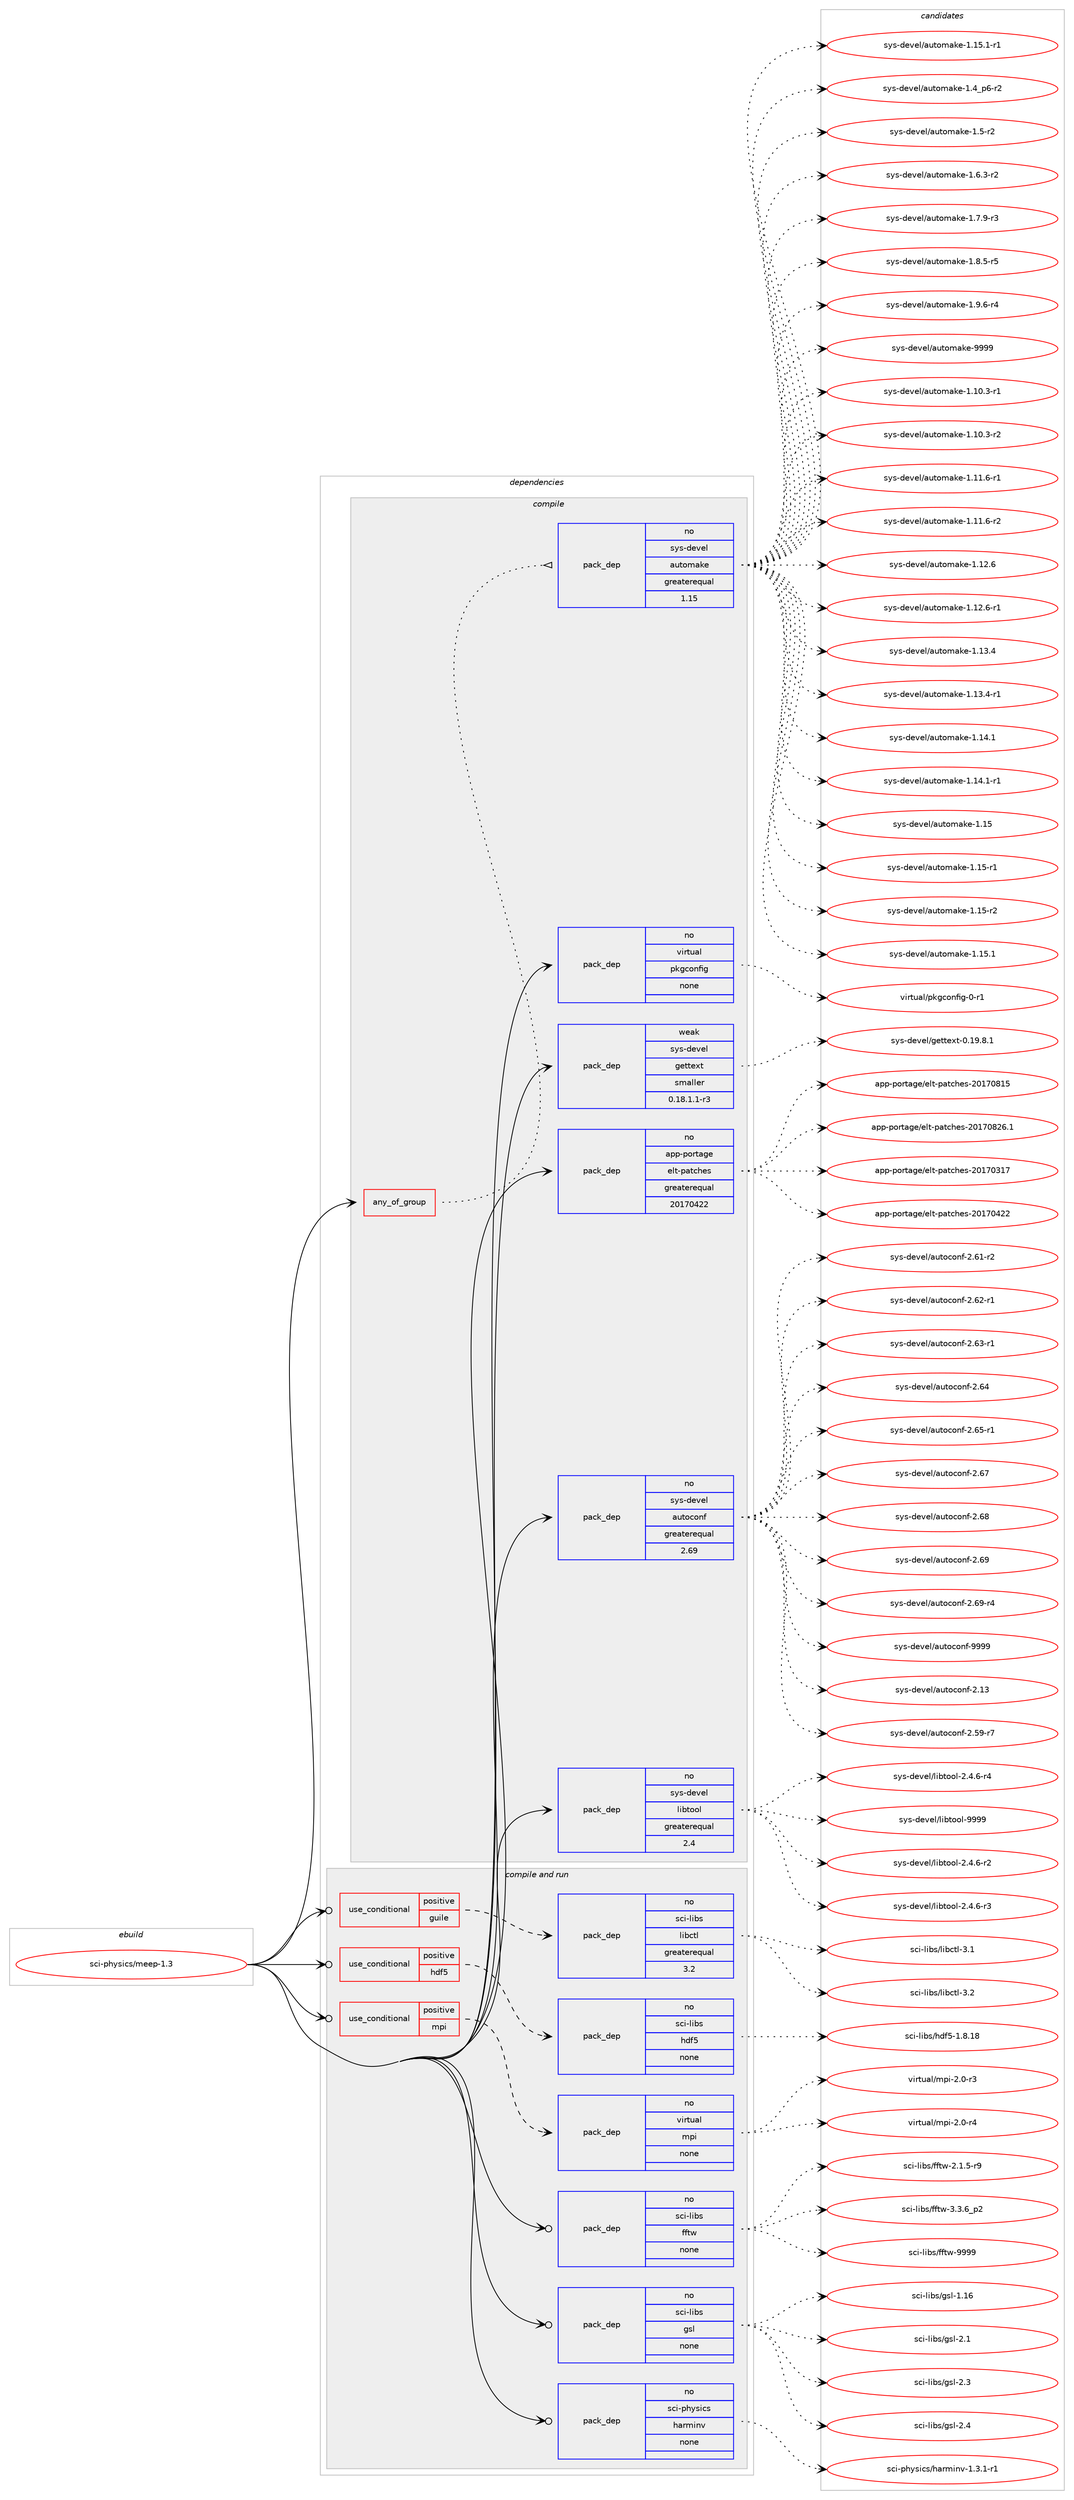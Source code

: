 digraph prolog {

# *************
# Graph options
# *************

newrank=true;
concentrate=true;
compound=true;
graph [rankdir=LR,fontname=Helvetica,fontsize=10,ranksep=1.5];#, ranksep=2.5, nodesep=0.2];
edge  [arrowhead=vee];
node  [fontname=Helvetica,fontsize=10];

# **********
# The ebuild
# **********

subgraph cluster_leftcol {
color=gray;
rank=same;
label=<<i>ebuild</i>>;
id [label="sci-physics/meep-1.3", color=red, width=4, href="../sci-physics/meep-1.3.svg"];
}

# ****************
# The dependencies
# ****************

subgraph cluster_midcol {
color=gray;
label=<<i>dependencies</i>>;
subgraph cluster_compile {
fillcolor="#eeeeee";
style=filled;
label=<<i>compile</i>>;
subgraph any7770 {
dependency458214 [label=<<TABLE BORDER="0" CELLBORDER="1" CELLSPACING="0" CELLPADDING="4"><TR><TD CELLPADDING="10">any_of_group</TD></TR></TABLE>>, shape=none, color=red];subgraph pack338153 {
dependency458215 [label=<<TABLE BORDER="0" CELLBORDER="1" CELLSPACING="0" CELLPADDING="4" WIDTH="220"><TR><TD ROWSPAN="6" CELLPADDING="30">pack_dep</TD></TR><TR><TD WIDTH="110">no</TD></TR><TR><TD>sys-devel</TD></TR><TR><TD>automake</TD></TR><TR><TD>greaterequal</TD></TR><TR><TD>1.15</TD></TR></TABLE>>, shape=none, color=blue];
}
dependency458214:e -> dependency458215:w [weight=20,style="dotted",arrowhead="oinv"];
}
id:e -> dependency458214:w [weight=20,style="solid",arrowhead="vee"];
subgraph pack338154 {
dependency458216 [label=<<TABLE BORDER="0" CELLBORDER="1" CELLSPACING="0" CELLPADDING="4" WIDTH="220"><TR><TD ROWSPAN="6" CELLPADDING="30">pack_dep</TD></TR><TR><TD WIDTH="110">no</TD></TR><TR><TD>app-portage</TD></TR><TR><TD>elt-patches</TD></TR><TR><TD>greaterequal</TD></TR><TR><TD>20170422</TD></TR></TABLE>>, shape=none, color=blue];
}
id:e -> dependency458216:w [weight=20,style="solid",arrowhead="vee"];
subgraph pack338155 {
dependency458217 [label=<<TABLE BORDER="0" CELLBORDER="1" CELLSPACING="0" CELLPADDING="4" WIDTH="220"><TR><TD ROWSPAN="6" CELLPADDING="30">pack_dep</TD></TR><TR><TD WIDTH="110">no</TD></TR><TR><TD>sys-devel</TD></TR><TR><TD>autoconf</TD></TR><TR><TD>greaterequal</TD></TR><TR><TD>2.69</TD></TR></TABLE>>, shape=none, color=blue];
}
id:e -> dependency458217:w [weight=20,style="solid",arrowhead="vee"];
subgraph pack338156 {
dependency458218 [label=<<TABLE BORDER="0" CELLBORDER="1" CELLSPACING="0" CELLPADDING="4" WIDTH="220"><TR><TD ROWSPAN="6" CELLPADDING="30">pack_dep</TD></TR><TR><TD WIDTH="110">no</TD></TR><TR><TD>sys-devel</TD></TR><TR><TD>libtool</TD></TR><TR><TD>greaterequal</TD></TR><TR><TD>2.4</TD></TR></TABLE>>, shape=none, color=blue];
}
id:e -> dependency458218:w [weight=20,style="solid",arrowhead="vee"];
subgraph pack338157 {
dependency458219 [label=<<TABLE BORDER="0" CELLBORDER="1" CELLSPACING="0" CELLPADDING="4" WIDTH="220"><TR><TD ROWSPAN="6" CELLPADDING="30">pack_dep</TD></TR><TR><TD WIDTH="110">no</TD></TR><TR><TD>virtual</TD></TR><TR><TD>pkgconfig</TD></TR><TR><TD>none</TD></TR><TR><TD></TD></TR></TABLE>>, shape=none, color=blue];
}
id:e -> dependency458219:w [weight=20,style="solid",arrowhead="vee"];
subgraph pack338158 {
dependency458220 [label=<<TABLE BORDER="0" CELLBORDER="1" CELLSPACING="0" CELLPADDING="4" WIDTH="220"><TR><TD ROWSPAN="6" CELLPADDING="30">pack_dep</TD></TR><TR><TD WIDTH="110">weak</TD></TR><TR><TD>sys-devel</TD></TR><TR><TD>gettext</TD></TR><TR><TD>smaller</TD></TR><TR><TD>0.18.1.1-r3</TD></TR></TABLE>>, shape=none, color=blue];
}
id:e -> dependency458220:w [weight=20,style="solid",arrowhead="vee"];
}
subgraph cluster_compileandrun {
fillcolor="#eeeeee";
style=filled;
label=<<i>compile and run</i>>;
subgraph cond112041 {
dependency458221 [label=<<TABLE BORDER="0" CELLBORDER="1" CELLSPACING="0" CELLPADDING="4"><TR><TD ROWSPAN="3" CELLPADDING="10">use_conditional</TD></TR><TR><TD>positive</TD></TR><TR><TD>guile</TD></TR></TABLE>>, shape=none, color=red];
subgraph pack338159 {
dependency458222 [label=<<TABLE BORDER="0" CELLBORDER="1" CELLSPACING="0" CELLPADDING="4" WIDTH="220"><TR><TD ROWSPAN="6" CELLPADDING="30">pack_dep</TD></TR><TR><TD WIDTH="110">no</TD></TR><TR><TD>sci-libs</TD></TR><TR><TD>libctl</TD></TR><TR><TD>greaterequal</TD></TR><TR><TD>3.2</TD></TR></TABLE>>, shape=none, color=blue];
}
dependency458221:e -> dependency458222:w [weight=20,style="dashed",arrowhead="vee"];
}
id:e -> dependency458221:w [weight=20,style="solid",arrowhead="odotvee"];
subgraph cond112042 {
dependency458223 [label=<<TABLE BORDER="0" CELLBORDER="1" CELLSPACING="0" CELLPADDING="4"><TR><TD ROWSPAN="3" CELLPADDING="10">use_conditional</TD></TR><TR><TD>positive</TD></TR><TR><TD>hdf5</TD></TR></TABLE>>, shape=none, color=red];
subgraph pack338160 {
dependency458224 [label=<<TABLE BORDER="0" CELLBORDER="1" CELLSPACING="0" CELLPADDING="4" WIDTH="220"><TR><TD ROWSPAN="6" CELLPADDING="30">pack_dep</TD></TR><TR><TD WIDTH="110">no</TD></TR><TR><TD>sci-libs</TD></TR><TR><TD>hdf5</TD></TR><TR><TD>none</TD></TR><TR><TD></TD></TR></TABLE>>, shape=none, color=blue];
}
dependency458223:e -> dependency458224:w [weight=20,style="dashed",arrowhead="vee"];
}
id:e -> dependency458223:w [weight=20,style="solid",arrowhead="odotvee"];
subgraph cond112043 {
dependency458225 [label=<<TABLE BORDER="0" CELLBORDER="1" CELLSPACING="0" CELLPADDING="4"><TR><TD ROWSPAN="3" CELLPADDING="10">use_conditional</TD></TR><TR><TD>positive</TD></TR><TR><TD>mpi</TD></TR></TABLE>>, shape=none, color=red];
subgraph pack338161 {
dependency458226 [label=<<TABLE BORDER="0" CELLBORDER="1" CELLSPACING="0" CELLPADDING="4" WIDTH="220"><TR><TD ROWSPAN="6" CELLPADDING="30">pack_dep</TD></TR><TR><TD WIDTH="110">no</TD></TR><TR><TD>virtual</TD></TR><TR><TD>mpi</TD></TR><TR><TD>none</TD></TR><TR><TD></TD></TR></TABLE>>, shape=none, color=blue];
}
dependency458225:e -> dependency458226:w [weight=20,style="dashed",arrowhead="vee"];
}
id:e -> dependency458225:w [weight=20,style="solid",arrowhead="odotvee"];
subgraph pack338162 {
dependency458227 [label=<<TABLE BORDER="0" CELLBORDER="1" CELLSPACING="0" CELLPADDING="4" WIDTH="220"><TR><TD ROWSPAN="6" CELLPADDING="30">pack_dep</TD></TR><TR><TD WIDTH="110">no</TD></TR><TR><TD>sci-libs</TD></TR><TR><TD>fftw</TD></TR><TR><TD>none</TD></TR><TR><TD></TD></TR></TABLE>>, shape=none, color=blue];
}
id:e -> dependency458227:w [weight=20,style="solid",arrowhead="odotvee"];
subgraph pack338163 {
dependency458228 [label=<<TABLE BORDER="0" CELLBORDER="1" CELLSPACING="0" CELLPADDING="4" WIDTH="220"><TR><TD ROWSPAN="6" CELLPADDING="30">pack_dep</TD></TR><TR><TD WIDTH="110">no</TD></TR><TR><TD>sci-libs</TD></TR><TR><TD>gsl</TD></TR><TR><TD>none</TD></TR><TR><TD></TD></TR></TABLE>>, shape=none, color=blue];
}
id:e -> dependency458228:w [weight=20,style="solid",arrowhead="odotvee"];
subgraph pack338164 {
dependency458229 [label=<<TABLE BORDER="0" CELLBORDER="1" CELLSPACING="0" CELLPADDING="4" WIDTH="220"><TR><TD ROWSPAN="6" CELLPADDING="30">pack_dep</TD></TR><TR><TD WIDTH="110">no</TD></TR><TR><TD>sci-physics</TD></TR><TR><TD>harminv</TD></TR><TR><TD>none</TD></TR><TR><TD></TD></TR></TABLE>>, shape=none, color=blue];
}
id:e -> dependency458229:w [weight=20,style="solid",arrowhead="odotvee"];
}
subgraph cluster_run {
fillcolor="#eeeeee";
style=filled;
label=<<i>run</i>>;
}
}

# **************
# The candidates
# **************

subgraph cluster_choices {
rank=same;
color=gray;
label=<<i>candidates</i>>;

subgraph choice338153 {
color=black;
nodesep=1;
choice11512111545100101118101108479711711611110997107101454946494846514511449 [label="sys-devel/automake-1.10.3-r1", color=red, width=4,href="../sys-devel/automake-1.10.3-r1.svg"];
choice11512111545100101118101108479711711611110997107101454946494846514511450 [label="sys-devel/automake-1.10.3-r2", color=red, width=4,href="../sys-devel/automake-1.10.3-r2.svg"];
choice11512111545100101118101108479711711611110997107101454946494946544511449 [label="sys-devel/automake-1.11.6-r1", color=red, width=4,href="../sys-devel/automake-1.11.6-r1.svg"];
choice11512111545100101118101108479711711611110997107101454946494946544511450 [label="sys-devel/automake-1.11.6-r2", color=red, width=4,href="../sys-devel/automake-1.11.6-r2.svg"];
choice1151211154510010111810110847971171161111099710710145494649504654 [label="sys-devel/automake-1.12.6", color=red, width=4,href="../sys-devel/automake-1.12.6.svg"];
choice11512111545100101118101108479711711611110997107101454946495046544511449 [label="sys-devel/automake-1.12.6-r1", color=red, width=4,href="../sys-devel/automake-1.12.6-r1.svg"];
choice1151211154510010111810110847971171161111099710710145494649514652 [label="sys-devel/automake-1.13.4", color=red, width=4,href="../sys-devel/automake-1.13.4.svg"];
choice11512111545100101118101108479711711611110997107101454946495146524511449 [label="sys-devel/automake-1.13.4-r1", color=red, width=4,href="../sys-devel/automake-1.13.4-r1.svg"];
choice1151211154510010111810110847971171161111099710710145494649524649 [label="sys-devel/automake-1.14.1", color=red, width=4,href="../sys-devel/automake-1.14.1.svg"];
choice11512111545100101118101108479711711611110997107101454946495246494511449 [label="sys-devel/automake-1.14.1-r1", color=red, width=4,href="../sys-devel/automake-1.14.1-r1.svg"];
choice115121115451001011181011084797117116111109971071014549464953 [label="sys-devel/automake-1.15", color=red, width=4,href="../sys-devel/automake-1.15.svg"];
choice1151211154510010111810110847971171161111099710710145494649534511449 [label="sys-devel/automake-1.15-r1", color=red, width=4,href="../sys-devel/automake-1.15-r1.svg"];
choice1151211154510010111810110847971171161111099710710145494649534511450 [label="sys-devel/automake-1.15-r2", color=red, width=4,href="../sys-devel/automake-1.15-r2.svg"];
choice1151211154510010111810110847971171161111099710710145494649534649 [label="sys-devel/automake-1.15.1", color=red, width=4,href="../sys-devel/automake-1.15.1.svg"];
choice11512111545100101118101108479711711611110997107101454946495346494511449 [label="sys-devel/automake-1.15.1-r1", color=red, width=4,href="../sys-devel/automake-1.15.1-r1.svg"];
choice115121115451001011181011084797117116111109971071014549465295112544511450 [label="sys-devel/automake-1.4_p6-r2", color=red, width=4,href="../sys-devel/automake-1.4_p6-r2.svg"];
choice11512111545100101118101108479711711611110997107101454946534511450 [label="sys-devel/automake-1.5-r2", color=red, width=4,href="../sys-devel/automake-1.5-r2.svg"];
choice115121115451001011181011084797117116111109971071014549465446514511450 [label="sys-devel/automake-1.6.3-r2", color=red, width=4,href="../sys-devel/automake-1.6.3-r2.svg"];
choice115121115451001011181011084797117116111109971071014549465546574511451 [label="sys-devel/automake-1.7.9-r3", color=red, width=4,href="../sys-devel/automake-1.7.9-r3.svg"];
choice115121115451001011181011084797117116111109971071014549465646534511453 [label="sys-devel/automake-1.8.5-r5", color=red, width=4,href="../sys-devel/automake-1.8.5-r5.svg"];
choice115121115451001011181011084797117116111109971071014549465746544511452 [label="sys-devel/automake-1.9.6-r4", color=red, width=4,href="../sys-devel/automake-1.9.6-r4.svg"];
choice115121115451001011181011084797117116111109971071014557575757 [label="sys-devel/automake-9999", color=red, width=4,href="../sys-devel/automake-9999.svg"];
dependency458215:e -> choice11512111545100101118101108479711711611110997107101454946494846514511449:w [style=dotted,weight="100"];
dependency458215:e -> choice11512111545100101118101108479711711611110997107101454946494846514511450:w [style=dotted,weight="100"];
dependency458215:e -> choice11512111545100101118101108479711711611110997107101454946494946544511449:w [style=dotted,weight="100"];
dependency458215:e -> choice11512111545100101118101108479711711611110997107101454946494946544511450:w [style=dotted,weight="100"];
dependency458215:e -> choice1151211154510010111810110847971171161111099710710145494649504654:w [style=dotted,weight="100"];
dependency458215:e -> choice11512111545100101118101108479711711611110997107101454946495046544511449:w [style=dotted,weight="100"];
dependency458215:e -> choice1151211154510010111810110847971171161111099710710145494649514652:w [style=dotted,weight="100"];
dependency458215:e -> choice11512111545100101118101108479711711611110997107101454946495146524511449:w [style=dotted,weight="100"];
dependency458215:e -> choice1151211154510010111810110847971171161111099710710145494649524649:w [style=dotted,weight="100"];
dependency458215:e -> choice11512111545100101118101108479711711611110997107101454946495246494511449:w [style=dotted,weight="100"];
dependency458215:e -> choice115121115451001011181011084797117116111109971071014549464953:w [style=dotted,weight="100"];
dependency458215:e -> choice1151211154510010111810110847971171161111099710710145494649534511449:w [style=dotted,weight="100"];
dependency458215:e -> choice1151211154510010111810110847971171161111099710710145494649534511450:w [style=dotted,weight="100"];
dependency458215:e -> choice1151211154510010111810110847971171161111099710710145494649534649:w [style=dotted,weight="100"];
dependency458215:e -> choice11512111545100101118101108479711711611110997107101454946495346494511449:w [style=dotted,weight="100"];
dependency458215:e -> choice115121115451001011181011084797117116111109971071014549465295112544511450:w [style=dotted,weight="100"];
dependency458215:e -> choice11512111545100101118101108479711711611110997107101454946534511450:w [style=dotted,weight="100"];
dependency458215:e -> choice115121115451001011181011084797117116111109971071014549465446514511450:w [style=dotted,weight="100"];
dependency458215:e -> choice115121115451001011181011084797117116111109971071014549465546574511451:w [style=dotted,weight="100"];
dependency458215:e -> choice115121115451001011181011084797117116111109971071014549465646534511453:w [style=dotted,weight="100"];
dependency458215:e -> choice115121115451001011181011084797117116111109971071014549465746544511452:w [style=dotted,weight="100"];
dependency458215:e -> choice115121115451001011181011084797117116111109971071014557575757:w [style=dotted,weight="100"];
}
subgraph choice338154 {
color=black;
nodesep=1;
choice97112112451121111141169710310147101108116451129711699104101115455048495548514955 [label="app-portage/elt-patches-20170317", color=red, width=4,href="../app-portage/elt-patches-20170317.svg"];
choice97112112451121111141169710310147101108116451129711699104101115455048495548525050 [label="app-portage/elt-patches-20170422", color=red, width=4,href="../app-portage/elt-patches-20170422.svg"];
choice97112112451121111141169710310147101108116451129711699104101115455048495548564953 [label="app-portage/elt-patches-20170815", color=red, width=4,href="../app-portage/elt-patches-20170815.svg"];
choice971121124511211111411697103101471011081164511297116991041011154550484955485650544649 [label="app-portage/elt-patches-20170826.1", color=red, width=4,href="../app-portage/elt-patches-20170826.1.svg"];
dependency458216:e -> choice97112112451121111141169710310147101108116451129711699104101115455048495548514955:w [style=dotted,weight="100"];
dependency458216:e -> choice97112112451121111141169710310147101108116451129711699104101115455048495548525050:w [style=dotted,weight="100"];
dependency458216:e -> choice97112112451121111141169710310147101108116451129711699104101115455048495548564953:w [style=dotted,weight="100"];
dependency458216:e -> choice971121124511211111411697103101471011081164511297116991041011154550484955485650544649:w [style=dotted,weight="100"];
}
subgraph choice338155 {
color=black;
nodesep=1;
choice115121115451001011181011084797117116111991111101024550464951 [label="sys-devel/autoconf-2.13", color=red, width=4,href="../sys-devel/autoconf-2.13.svg"];
choice1151211154510010111810110847971171161119911111010245504653574511455 [label="sys-devel/autoconf-2.59-r7", color=red, width=4,href="../sys-devel/autoconf-2.59-r7.svg"];
choice1151211154510010111810110847971171161119911111010245504654494511450 [label="sys-devel/autoconf-2.61-r2", color=red, width=4,href="../sys-devel/autoconf-2.61-r2.svg"];
choice1151211154510010111810110847971171161119911111010245504654504511449 [label="sys-devel/autoconf-2.62-r1", color=red, width=4,href="../sys-devel/autoconf-2.62-r1.svg"];
choice1151211154510010111810110847971171161119911111010245504654514511449 [label="sys-devel/autoconf-2.63-r1", color=red, width=4,href="../sys-devel/autoconf-2.63-r1.svg"];
choice115121115451001011181011084797117116111991111101024550465452 [label="sys-devel/autoconf-2.64", color=red, width=4,href="../sys-devel/autoconf-2.64.svg"];
choice1151211154510010111810110847971171161119911111010245504654534511449 [label="sys-devel/autoconf-2.65-r1", color=red, width=4,href="../sys-devel/autoconf-2.65-r1.svg"];
choice115121115451001011181011084797117116111991111101024550465455 [label="sys-devel/autoconf-2.67", color=red, width=4,href="../sys-devel/autoconf-2.67.svg"];
choice115121115451001011181011084797117116111991111101024550465456 [label="sys-devel/autoconf-2.68", color=red, width=4,href="../sys-devel/autoconf-2.68.svg"];
choice115121115451001011181011084797117116111991111101024550465457 [label="sys-devel/autoconf-2.69", color=red, width=4,href="../sys-devel/autoconf-2.69.svg"];
choice1151211154510010111810110847971171161119911111010245504654574511452 [label="sys-devel/autoconf-2.69-r4", color=red, width=4,href="../sys-devel/autoconf-2.69-r4.svg"];
choice115121115451001011181011084797117116111991111101024557575757 [label="sys-devel/autoconf-9999", color=red, width=4,href="../sys-devel/autoconf-9999.svg"];
dependency458217:e -> choice115121115451001011181011084797117116111991111101024550464951:w [style=dotted,weight="100"];
dependency458217:e -> choice1151211154510010111810110847971171161119911111010245504653574511455:w [style=dotted,weight="100"];
dependency458217:e -> choice1151211154510010111810110847971171161119911111010245504654494511450:w [style=dotted,weight="100"];
dependency458217:e -> choice1151211154510010111810110847971171161119911111010245504654504511449:w [style=dotted,weight="100"];
dependency458217:e -> choice1151211154510010111810110847971171161119911111010245504654514511449:w [style=dotted,weight="100"];
dependency458217:e -> choice115121115451001011181011084797117116111991111101024550465452:w [style=dotted,weight="100"];
dependency458217:e -> choice1151211154510010111810110847971171161119911111010245504654534511449:w [style=dotted,weight="100"];
dependency458217:e -> choice115121115451001011181011084797117116111991111101024550465455:w [style=dotted,weight="100"];
dependency458217:e -> choice115121115451001011181011084797117116111991111101024550465456:w [style=dotted,weight="100"];
dependency458217:e -> choice115121115451001011181011084797117116111991111101024550465457:w [style=dotted,weight="100"];
dependency458217:e -> choice1151211154510010111810110847971171161119911111010245504654574511452:w [style=dotted,weight="100"];
dependency458217:e -> choice115121115451001011181011084797117116111991111101024557575757:w [style=dotted,weight="100"];
}
subgraph choice338156 {
color=black;
nodesep=1;
choice1151211154510010111810110847108105981161111111084550465246544511450 [label="sys-devel/libtool-2.4.6-r2", color=red, width=4,href="../sys-devel/libtool-2.4.6-r2.svg"];
choice1151211154510010111810110847108105981161111111084550465246544511451 [label="sys-devel/libtool-2.4.6-r3", color=red, width=4,href="../sys-devel/libtool-2.4.6-r3.svg"];
choice1151211154510010111810110847108105981161111111084550465246544511452 [label="sys-devel/libtool-2.4.6-r4", color=red, width=4,href="../sys-devel/libtool-2.4.6-r4.svg"];
choice1151211154510010111810110847108105981161111111084557575757 [label="sys-devel/libtool-9999", color=red, width=4,href="../sys-devel/libtool-9999.svg"];
dependency458218:e -> choice1151211154510010111810110847108105981161111111084550465246544511450:w [style=dotted,weight="100"];
dependency458218:e -> choice1151211154510010111810110847108105981161111111084550465246544511451:w [style=dotted,weight="100"];
dependency458218:e -> choice1151211154510010111810110847108105981161111111084550465246544511452:w [style=dotted,weight="100"];
dependency458218:e -> choice1151211154510010111810110847108105981161111111084557575757:w [style=dotted,weight="100"];
}
subgraph choice338157 {
color=black;
nodesep=1;
choice11810511411611797108471121071039911111010210510345484511449 [label="virtual/pkgconfig-0-r1", color=red, width=4,href="../virtual/pkgconfig-0-r1.svg"];
dependency458219:e -> choice11810511411611797108471121071039911111010210510345484511449:w [style=dotted,weight="100"];
}
subgraph choice338158 {
color=black;
nodesep=1;
choice1151211154510010111810110847103101116116101120116454846495746564649 [label="sys-devel/gettext-0.19.8.1", color=red, width=4,href="../sys-devel/gettext-0.19.8.1.svg"];
dependency458220:e -> choice1151211154510010111810110847103101116116101120116454846495746564649:w [style=dotted,weight="100"];
}
subgraph choice338159 {
color=black;
nodesep=1;
choice11599105451081059811547108105989911610845514649 [label="sci-libs/libctl-3.1", color=red, width=4,href="../sci-libs/libctl-3.1.svg"];
choice11599105451081059811547108105989911610845514650 [label="sci-libs/libctl-3.2", color=red, width=4,href="../sci-libs/libctl-3.2.svg"];
dependency458222:e -> choice11599105451081059811547108105989911610845514649:w [style=dotted,weight="100"];
dependency458222:e -> choice11599105451081059811547108105989911610845514650:w [style=dotted,weight="100"];
}
subgraph choice338160 {
color=black;
nodesep=1;
choice115991054510810598115471041001025345494656464956 [label="sci-libs/hdf5-1.8.18", color=red, width=4,href="../sci-libs/hdf5-1.8.18.svg"];
dependency458224:e -> choice115991054510810598115471041001025345494656464956:w [style=dotted,weight="100"];
}
subgraph choice338161 {
color=black;
nodesep=1;
choice1181051141161179710847109112105455046484511451 [label="virtual/mpi-2.0-r3", color=red, width=4,href="../virtual/mpi-2.0-r3.svg"];
choice1181051141161179710847109112105455046484511452 [label="virtual/mpi-2.0-r4", color=red, width=4,href="../virtual/mpi-2.0-r4.svg"];
dependency458226:e -> choice1181051141161179710847109112105455046484511451:w [style=dotted,weight="100"];
dependency458226:e -> choice1181051141161179710847109112105455046484511452:w [style=dotted,weight="100"];
}
subgraph choice338162 {
color=black;
nodesep=1;
choice115991054510810598115471021021161194550464946534511457 [label="sci-libs/fftw-2.1.5-r9", color=red, width=4,href="../sci-libs/fftw-2.1.5-r9.svg"];
choice115991054510810598115471021021161194551465146549511250 [label="sci-libs/fftw-3.3.6_p2", color=red, width=4,href="../sci-libs/fftw-3.3.6_p2.svg"];
choice115991054510810598115471021021161194557575757 [label="sci-libs/fftw-9999", color=red, width=4,href="../sci-libs/fftw-9999.svg"];
dependency458227:e -> choice115991054510810598115471021021161194550464946534511457:w [style=dotted,weight="100"];
dependency458227:e -> choice115991054510810598115471021021161194551465146549511250:w [style=dotted,weight="100"];
dependency458227:e -> choice115991054510810598115471021021161194557575757:w [style=dotted,weight="100"];
}
subgraph choice338163 {
color=black;
nodesep=1;
choice115991054510810598115471031151084549464954 [label="sci-libs/gsl-1.16", color=red, width=4,href="../sci-libs/gsl-1.16.svg"];
choice1159910545108105981154710311510845504649 [label="sci-libs/gsl-2.1", color=red, width=4,href="../sci-libs/gsl-2.1.svg"];
choice1159910545108105981154710311510845504651 [label="sci-libs/gsl-2.3", color=red, width=4,href="../sci-libs/gsl-2.3.svg"];
choice1159910545108105981154710311510845504652 [label="sci-libs/gsl-2.4", color=red, width=4,href="../sci-libs/gsl-2.4.svg"];
dependency458228:e -> choice115991054510810598115471031151084549464954:w [style=dotted,weight="100"];
dependency458228:e -> choice1159910545108105981154710311510845504649:w [style=dotted,weight="100"];
dependency458228:e -> choice1159910545108105981154710311510845504651:w [style=dotted,weight="100"];
dependency458228:e -> choice1159910545108105981154710311510845504652:w [style=dotted,weight="100"];
}
subgraph choice338164 {
color=black;
nodesep=1;
choice11599105451121041211151059911547104971141091051101184549465146494511449 [label="sci-physics/harminv-1.3.1-r1", color=red, width=4,href="../sci-physics/harminv-1.3.1-r1.svg"];
dependency458229:e -> choice11599105451121041211151059911547104971141091051101184549465146494511449:w [style=dotted,weight="100"];
}
}

}
